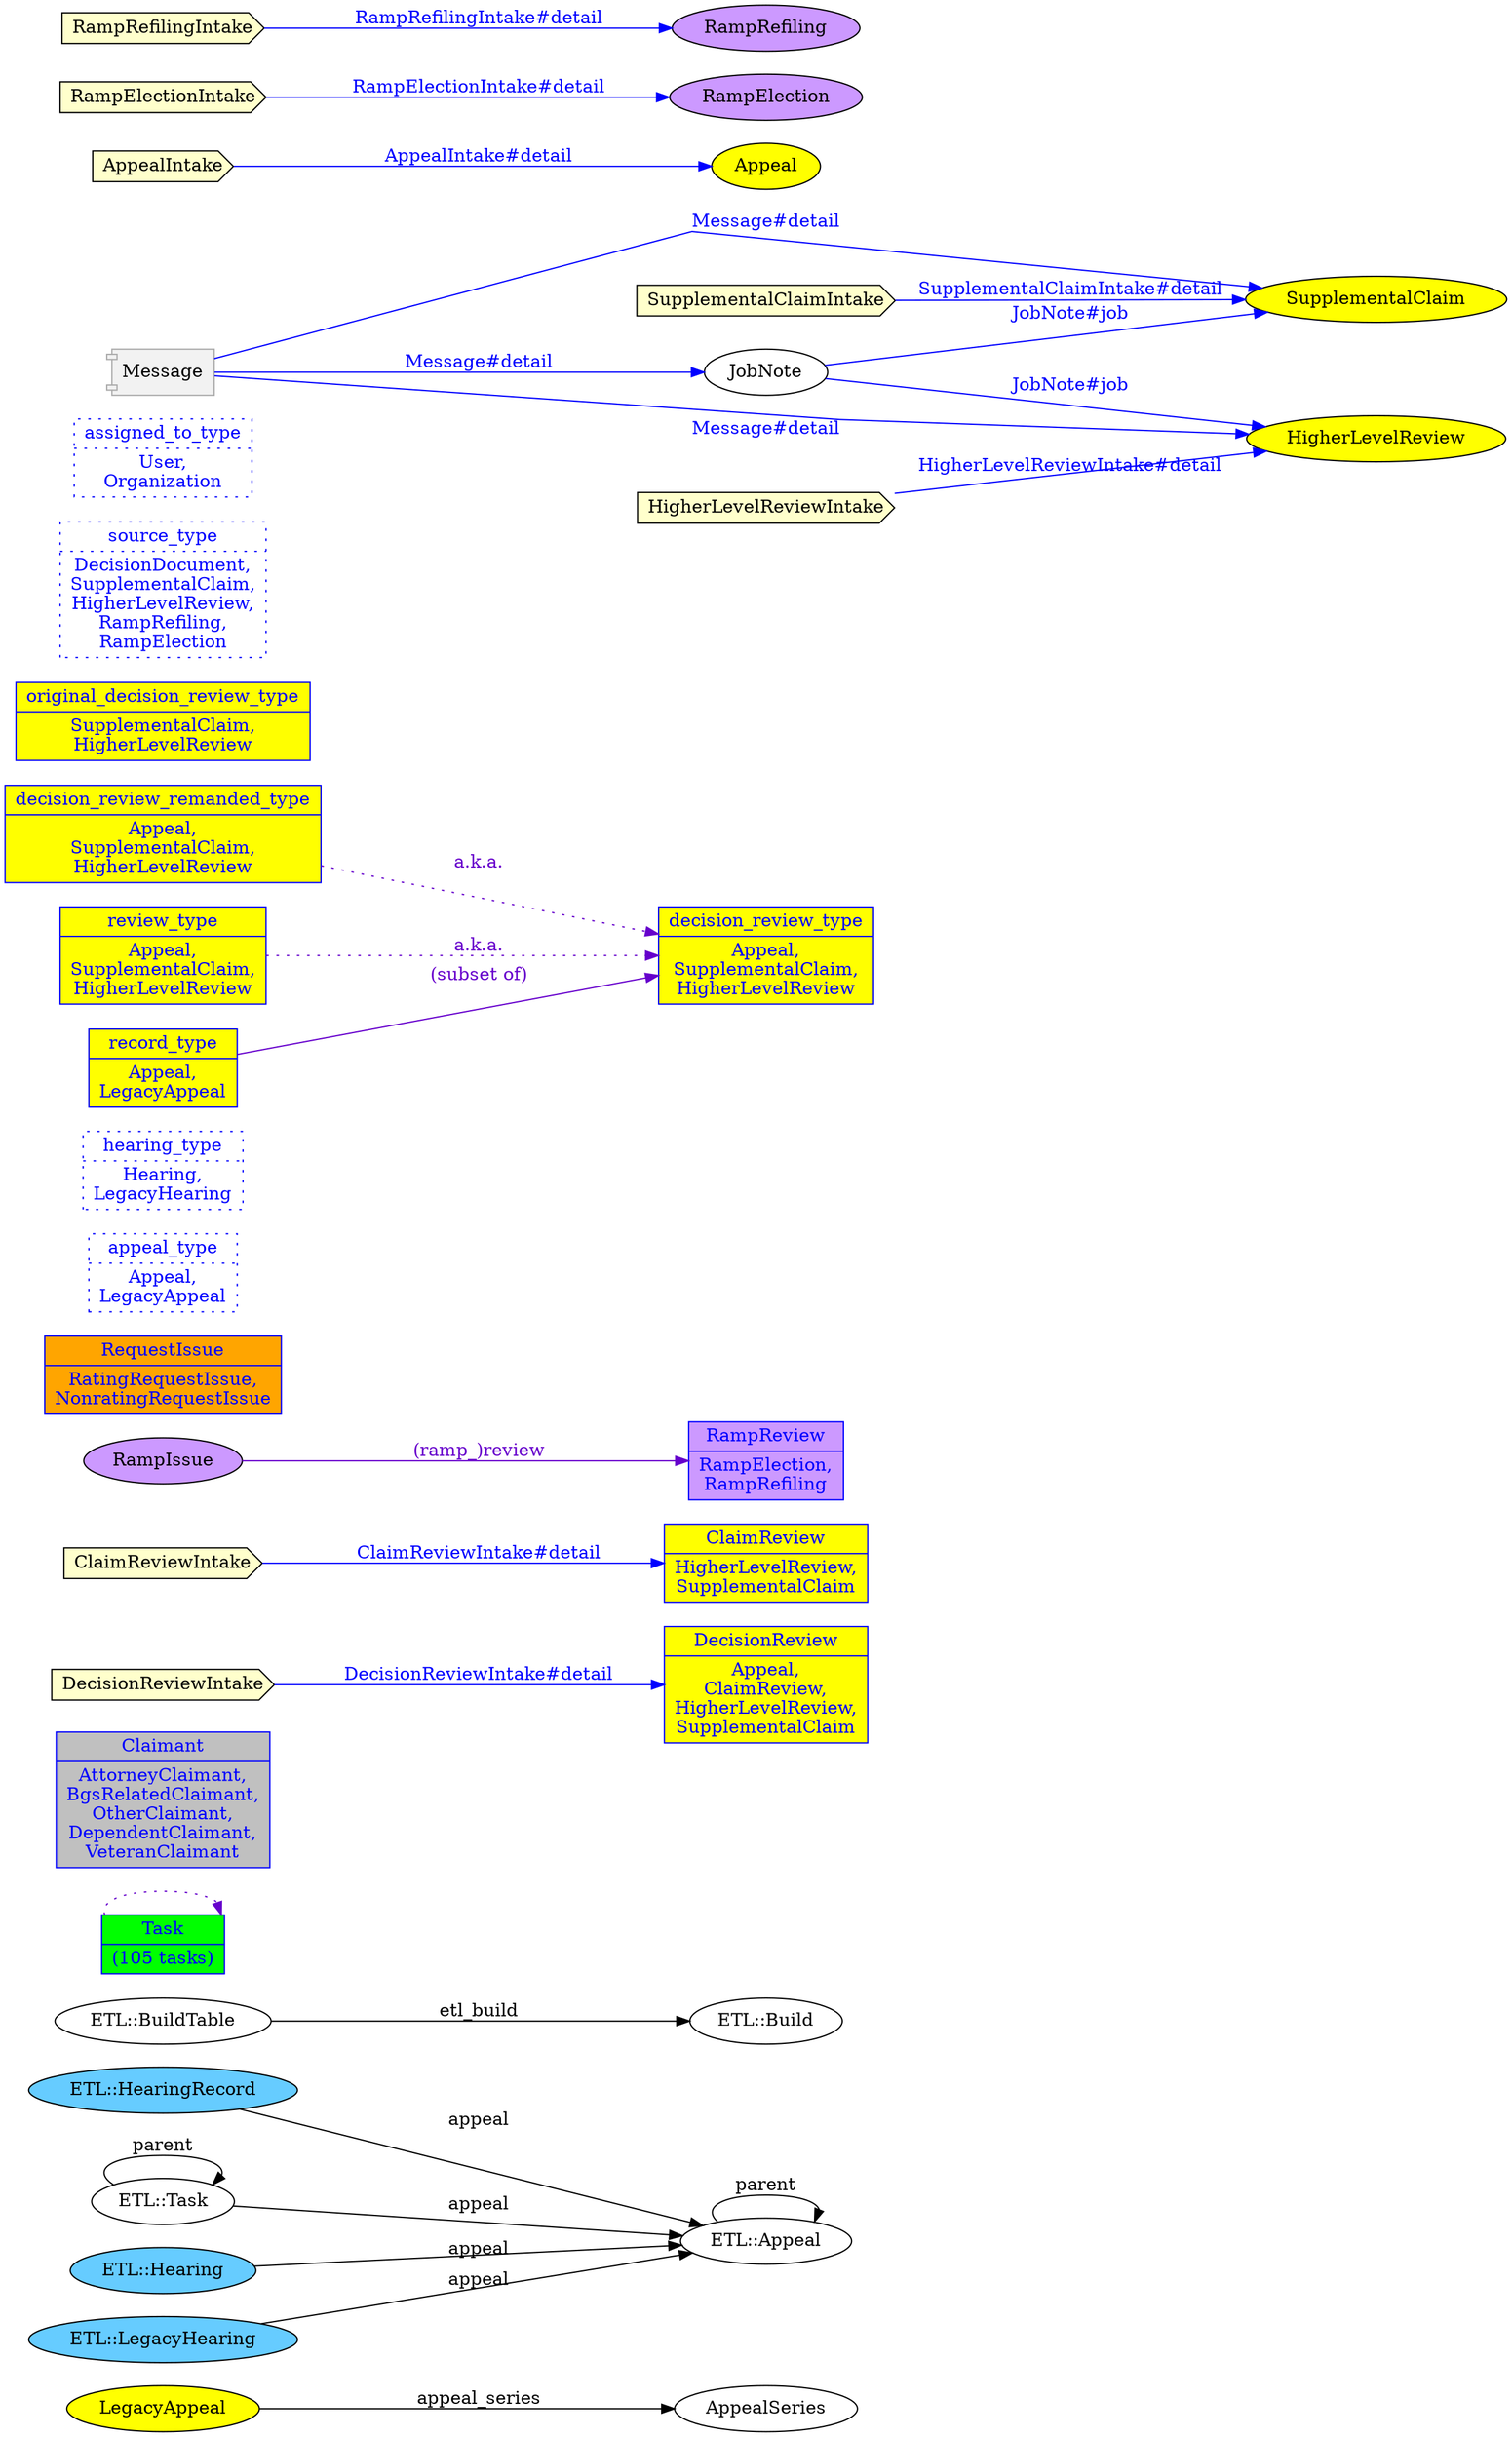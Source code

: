 digraph belongs_to_erd {
	graph [bb="0,0,932.79,1951",
		rankdir=LR,
		splines=line
	];
	node [label="\N"];
	AppealSeries	[
		label=AppealSeries,
		];
	LegacyAppeal	[fillcolor=yellow,
		label=LegacyAppeal,
		style=filled,
		];
	LegacyAppeal -> AppealSeries	[label=appeal_series,
		];
	"ETL::Appeal"	[
		label="ETL::Appeal",
		];
	"ETL::Appeal" -> "ETL::Appeal"	[label=parent,
		];
	"ETL::Build"	[
		label="ETL::Build",
		];
	"ETL::BuildTable"	[
		label="ETL::BuildTable",
		];
	"ETL::BuildTable" -> "ETL::Build"	[label=etl_build,
		];
	"ETL::HearingRecord"	[fillcolor="#66ccff",
		label="ETL::HearingRecord",
		style=filled,
		];
	"ETL::HearingRecord" -> "ETL::Appeal"	[label=appeal,
		];
	"ETL::Task"	[
		label="ETL::Task",
		];
	"ETL::Task" -> "ETL::Appeal"	[label=appeal,
		];
	"ETL::Task" -> "ETL::Task"	[label=parent,
		];
	"ETL::Hearing"	[fillcolor="#66ccff",
		label="ETL::Hearing",
		style=filled,
		];
	"ETL::Hearing" -> "ETL::Appeal"	[label=appeal,
		];
	"ETL::LegacyHearing"	[fillcolor="#66ccff",
		label="ETL::LegacyHearing",
		style=filled,
		];
	"ETL::LegacyHearing" -> "ETL::Appeal"	[label=appeal,
		];
	Task	[color=blue,
		fillcolor=green,
		fontcolor=blue,
		label="Task|(105 tasks)",
		shape=record,
		style=filled,
		];
	Task -> Task	[color="#6600cc",
		fontcolor="#6600cc",
		style=dotted];
	Claimant	[color=blue,
		fillcolor=gray,
		fontcolor=blue,
		label="Claimant|AttorneyClaimant,\nBgsRelatedClaimant,\nOtherClaimant,\nDependentClaimant,\nVeteranClaimant",
		shape=record,
		style=filled,
		];
	DecisionReview	[color=blue,
		fillcolor=yellow,
		fontcolor=blue,
		label="DecisionReview|Appeal,\nClaimReview,\nHigherLevelReview,\nSupplementalClaim",
		shape=record,
		style=filled,
		];
	ClaimReview	[color=blue,
		fillcolor=yellow,
		fontcolor=blue,
		label="ClaimReview|HigherLevelReview,\nSupplementalClaim",
		shape=record,
		style=filled,
		];
	RampReview	[color=blue,
		fillcolor="#cc99ff",
		fontcolor=blue,
		label="RampReview|RampElection,\nRampRefiling",
		shape=record,
		style=filled,
		];
	RequestIssue	[color=blue,
		fillcolor=orange,
		fontcolor=blue,
		label="RequestIssue|RatingRequestIssue,\nNonratingRequestIssue",
		shape=record,
		style=filled,
		];
	appeal_type	[color=blue,
		fontcolor=blue,
		label="appeal_type|Appeal,\nLegacyAppeal",
		shape=record,
		style=dotted,
		];
	hearing_type	[color=blue,
		fontcolor=blue,
		label="hearing_type|Hearing,\nLegacyHearing",
		shape=record,
		style=dotted,
		];
	decision_review_type	[color=blue,
		fillcolor=yellow,
		fontcolor=blue,
		label="decision_review_type|Appeal,\nSupplementalClaim,\nHigherLevelReview",
		shape=record,
		style=filled,
		];
	decision_review_remanded_type	[color=blue,
		fillcolor=yellow,
		fontcolor=blue,
		label="decision_review_remanded_type|Appeal,\nSupplementalClaim,\nHigherLevelReview",
		shape=record,
		style=filled,
		];
	decision_review_remanded_type -> decision_review_type	[color="#6600cc",
		fontcolor="#6600cc",
		label="a.k.a.",
		style=dotted];
	review_type	[color=blue,
		fillcolor=yellow,
		fontcolor=blue,
		label="review_type|Appeal,\nSupplementalClaim,\nHigherLevelReview",
		shape=record,
		style=filled,
		];
	review_type -> decision_review_type	[color="#6600cc",
		fontcolor="#6600cc",
		label="a.k.a.",
		style=dotted];
	original_decision_review_type	[color=blue,
		fillcolor=yellow,
		fontcolor=blue,
		label="original_decision_review_type|SupplementalClaim,\nHigherLevelReview",
		shape=record,
		style=filled,
		];
	source_type	[color=blue,
		fontcolor=blue,
		label="source_type|DecisionDocument,\nSupplementalClaim,\nHigherLevelReview,\nRampRefiling,\nRampElection",
		shape=record,
		style=dotted,
		];
	assigned_to_type	[color=blue,
		fontcolor=blue,
		label="assigned_to_type|User,\nOrganization",
		shape=record,
		style=dotted,
		];
	record_type	[color=blue,
		fillcolor=yellow,
		fontcolor=blue,
		label="record_type|Appeal,\nLegacyAppeal",
		shape=record,
		style=filled,
		];
	record_type -> decision_review_type	[color="#6600cc",
		fontcolor="#6600cc",
		label="(subset of)",
		];
	Message	[color="#aaaaaa",
		fillcolor="#f2f2f2",
		label=Message,
		shape=component,
		style=filled,
		];
	JobNote	[
		label=JobNote,
		];
	Message -> JobNote	[color=blue,
		fontcolor=blue,
		label="Message#detail",
		];
	SupplementalClaim	[fillcolor=yellow,
		label=SupplementalClaim,
		style=filled,
		];
	Message -> SupplementalClaim	[color=blue,
		fontcolor=blue,
		label="Message#detail",
		];
	HigherLevelReview	[fillcolor=yellow,
		label=HigherLevelReview,
		style=filled,
		];
	Message -> HigherLevelReview	[color=blue,
		fontcolor=blue,
		label="Message#detail",
		];
	JobNote -> SupplementalClaim	[color=blue,
		fontcolor=blue,
		label="JobNote#job",
		];
	JobNote -> HigherLevelReview	[color=blue,
		fontcolor=blue,
		label="JobNote#job",
		];
	AppealIntake	[fillcolor="#ffffcc",
		label=AppealIntake,
		shape=cds,
		style=filled,
		];
	Appeal	[fillcolor=yellow,
		label=Appeal,
		style=filled,
		];
	AppealIntake -> Appeal	[color=blue,
		fontcolor=blue,
		label="AppealIntake#detail",
		];
	RampElectionIntake	[fillcolor="#ffffcc",
		label=RampElectionIntake,
		shape=cds,
		style=filled,
		];
	RampElection	[fillcolor="#cc99ff",
		label=RampElection,
		style=filled,
		];
	RampElectionIntake -> RampElection	[color=blue,
		fontcolor=blue,
		label="RampElectionIntake#detail",
		];
	RampRefilingIntake	[fillcolor="#ffffcc",
		label=RampRefilingIntake,
		shape=cds,
		style=filled,
		];
	RampRefiling	[fillcolor="#cc99ff",
		label=RampRefiling,
		style=filled,
		];
	RampRefilingIntake -> RampRefiling	[color=blue,
		fontcolor=blue,
		label="RampRefilingIntake#detail",
		];
	HigherLevelReviewIntake	[fillcolor="#ffffcc",
		label=HigherLevelReviewIntake,
		shape=cds,
		style=filled,
		];
	HigherLevelReviewIntake -> HigherLevelReview	[color=blue,
		fontcolor=blue,
		label="HigherLevelReviewIntake#detail",
		];
	SupplementalClaimIntake	[fillcolor="#ffffcc",
		label=SupplementalClaimIntake,
		shape=cds,
		style=filled,
		];
	SupplementalClaimIntake -> SupplementalClaim	[color=blue,
		fontcolor=blue,
		label="SupplementalClaimIntake#detail",
		];
	DecisionReviewIntake	[fillcolor="#ffffcc",
		label=DecisionReviewIntake,
		shape=cds,
		style=filled,
		];
	DecisionReviewIntake -> DecisionReview	[color=blue,
		fontcolor=blue,
		label="DecisionReviewIntake#detail",
		];
	ClaimReviewIntake	[fillcolor="#ffffcc",
		label=ClaimReviewIntake,
		shape=cds,
		style=filled,
		];
	ClaimReviewIntake -> ClaimReview	[color=blue,
		fontcolor=blue,
		label="ClaimReviewIntake#detail",
		];
	RampIssue	[fillcolor="#cc99ff",
		label=RampIssue,
		style=filled,
		];
	RampIssue -> RampReview	[color="#6600cc",
		fontcolor="#6600cc",
		label="(ramp_)review",
		];
}
